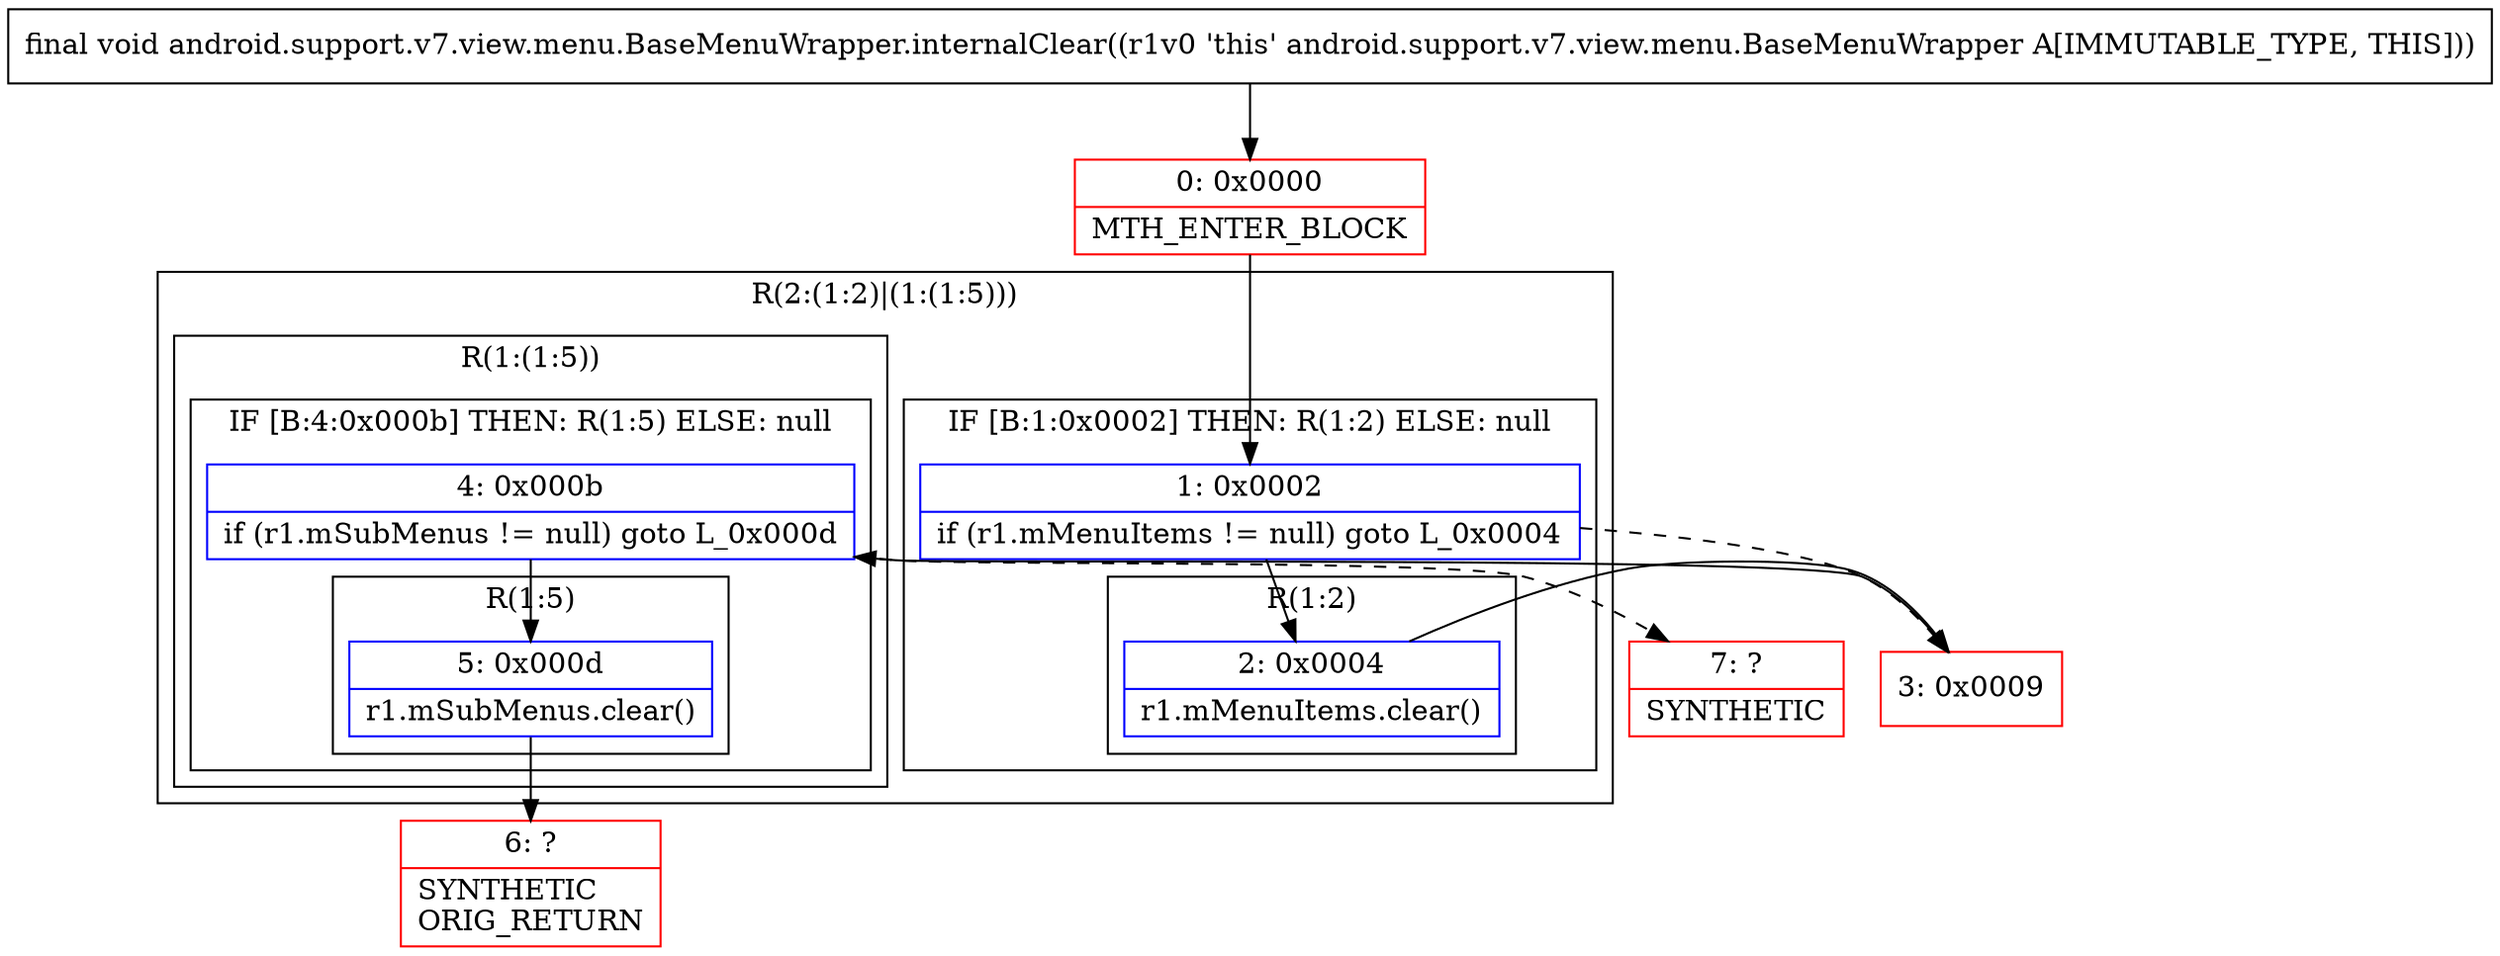 digraph "CFG forandroid.support.v7.view.menu.BaseMenuWrapper.internalClear()V" {
subgraph cluster_Region_534304115 {
label = "R(2:(1:2)|(1:(1:5)))";
node [shape=record,color=blue];
subgraph cluster_IfRegion_2121578320 {
label = "IF [B:1:0x0002] THEN: R(1:2) ELSE: null";
node [shape=record,color=blue];
Node_1 [shape=record,label="{1\:\ 0x0002|if (r1.mMenuItems != null) goto L_0x0004\l}"];
subgraph cluster_Region_796794577 {
label = "R(1:2)";
node [shape=record,color=blue];
Node_2 [shape=record,label="{2\:\ 0x0004|r1.mMenuItems.clear()\l}"];
}
}
subgraph cluster_Region_1839943723 {
label = "R(1:(1:5))";
node [shape=record,color=blue];
subgraph cluster_IfRegion_880894880 {
label = "IF [B:4:0x000b] THEN: R(1:5) ELSE: null";
node [shape=record,color=blue];
Node_4 [shape=record,label="{4\:\ 0x000b|if (r1.mSubMenus != null) goto L_0x000d\l}"];
subgraph cluster_Region_1863621719 {
label = "R(1:5)";
node [shape=record,color=blue];
Node_5 [shape=record,label="{5\:\ 0x000d|r1.mSubMenus.clear()\l}"];
}
}
}
}
Node_0 [shape=record,color=red,label="{0\:\ 0x0000|MTH_ENTER_BLOCK\l}"];
Node_3 [shape=record,color=red,label="{3\:\ 0x0009}"];
Node_6 [shape=record,color=red,label="{6\:\ ?|SYNTHETIC\lORIG_RETURN\l}"];
Node_7 [shape=record,color=red,label="{7\:\ ?|SYNTHETIC\l}"];
MethodNode[shape=record,label="{final void android.support.v7.view.menu.BaseMenuWrapper.internalClear((r1v0 'this' android.support.v7.view.menu.BaseMenuWrapper A[IMMUTABLE_TYPE, THIS])) }"];
MethodNode -> Node_0;
Node_1 -> Node_2;
Node_1 -> Node_3[style=dashed];
Node_2 -> Node_3;
Node_4 -> Node_5;
Node_4 -> Node_7[style=dashed];
Node_5 -> Node_6;
Node_0 -> Node_1;
Node_3 -> Node_4;
}

